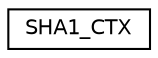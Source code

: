 digraph "Graphical Class Hierarchy"
{
  edge [fontname="Helvetica",fontsize="10",labelfontname="Helvetica",labelfontsize="10"];
  node [fontname="Helvetica",fontsize="10",shape=record];
  rankdir="LR";
  Node1 [label="SHA1_CTX",height=0.2,width=0.4,color="black", fillcolor="white", style="filled",URL="$struct_s_h_a1___c_t_x.html"];
}
